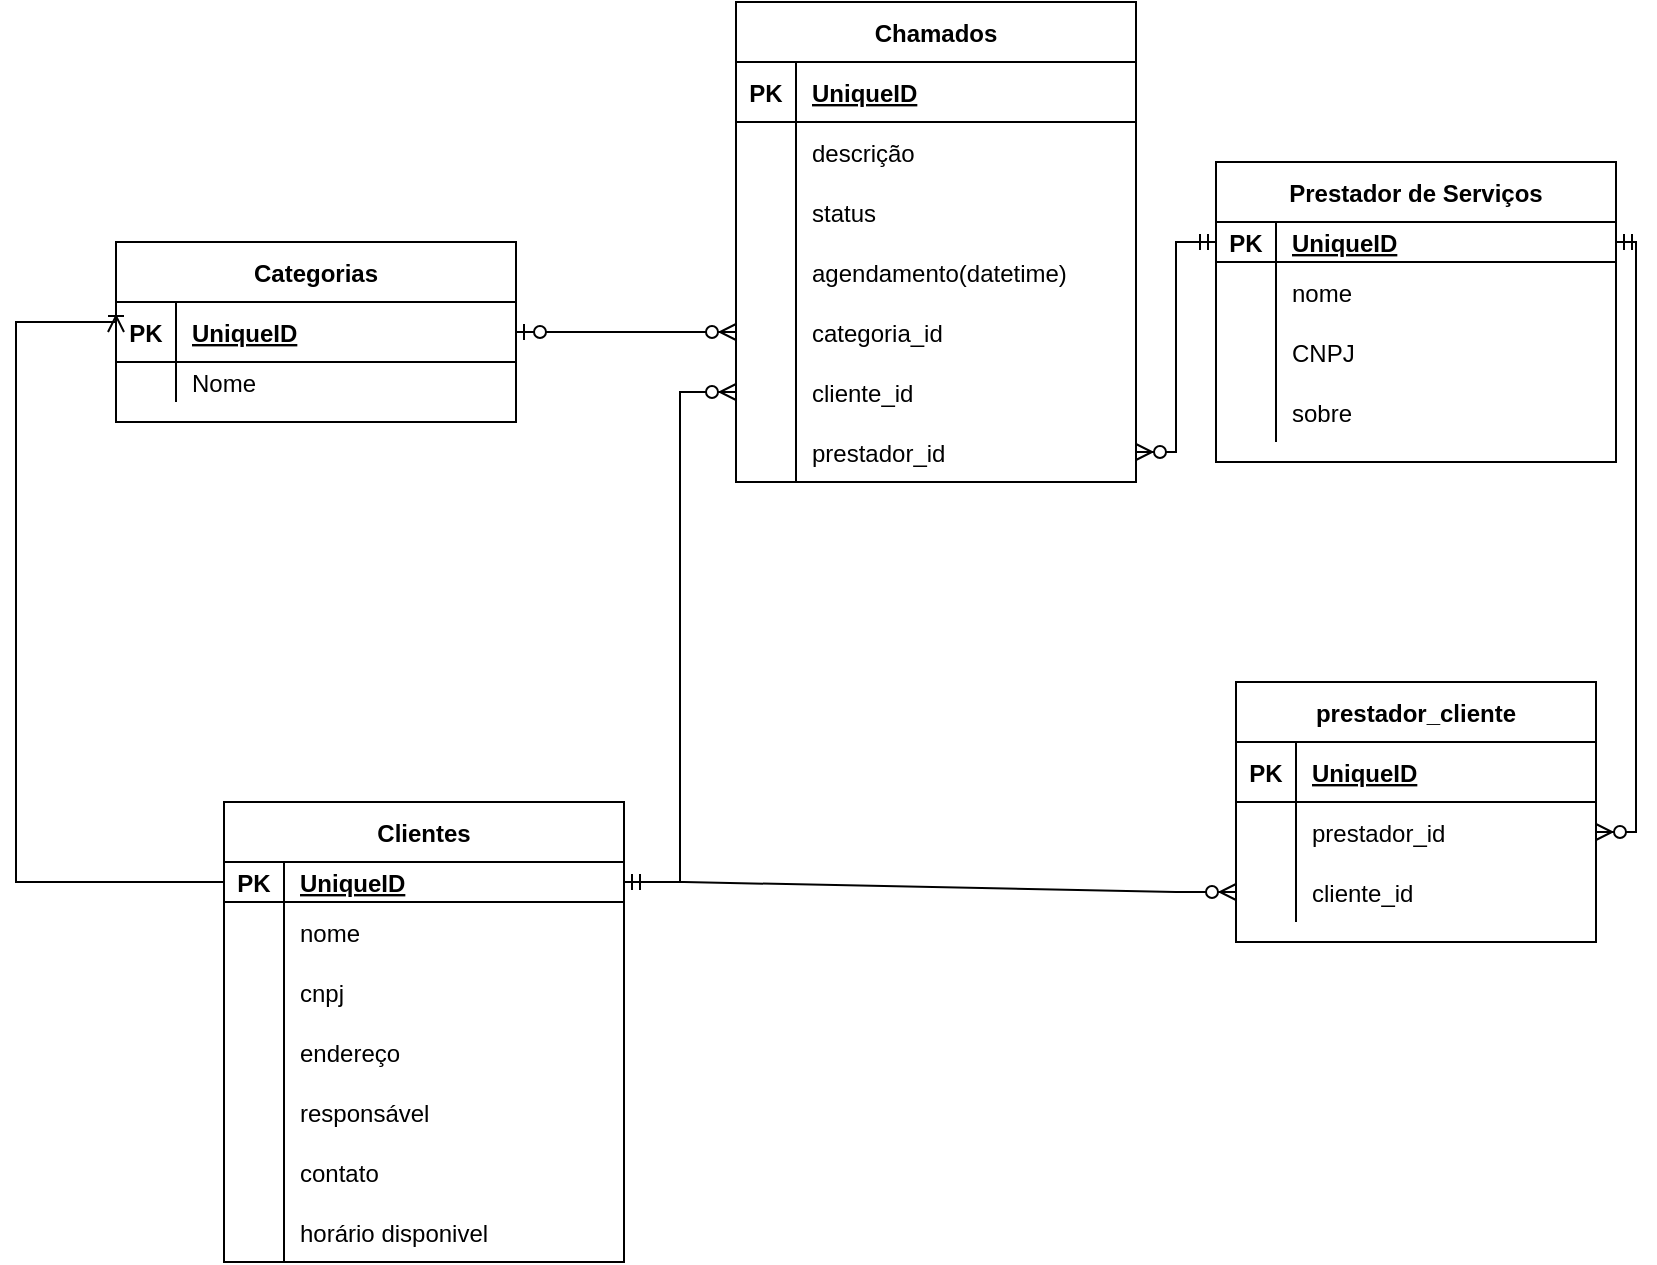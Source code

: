 <mxfile version="16.6.3" type="github">
  <diagram id="zNsBITmMBMSeONoxPtWH" name="Page-1">
    <mxGraphModel dx="1422" dy="793" grid="1" gridSize="10" guides="1" tooltips="1" connect="1" arrows="1" fold="1" page="1" pageScale="1" pageWidth="827" pageHeight="1169" math="0" shadow="0">
      <root>
        <mxCell id="0" />
        <mxCell id="1" parent="0" />
        <mxCell id="BwiLwJTtdlaMemONyXVu-1" value="Chamados" style="shape=table;startSize=30;container=1;collapsible=1;childLayout=tableLayout;fixedRows=1;rowLines=0;fontStyle=1;align=center;resizeLast=1;" parent="1" vertex="1">
          <mxGeometry x="670" y="300" width="200" height="240" as="geometry" />
        </mxCell>
        <mxCell id="BwiLwJTtdlaMemONyXVu-2" value="" style="shape=tableRow;horizontal=0;startSize=0;swimlaneHead=0;swimlaneBody=0;fillColor=none;collapsible=0;dropTarget=0;points=[[0,0.5],[1,0.5]];portConstraint=eastwest;top=0;left=0;right=0;bottom=1;" parent="BwiLwJTtdlaMemONyXVu-1" vertex="1">
          <mxGeometry y="30" width="200" height="30" as="geometry" />
        </mxCell>
        <mxCell id="BwiLwJTtdlaMemONyXVu-3" value="PK" style="shape=partialRectangle;connectable=0;fillColor=none;top=0;left=0;bottom=0;right=0;fontStyle=1;overflow=hidden;" parent="BwiLwJTtdlaMemONyXVu-2" vertex="1">
          <mxGeometry width="30" height="30" as="geometry">
            <mxRectangle width="30" height="30" as="alternateBounds" />
          </mxGeometry>
        </mxCell>
        <mxCell id="BwiLwJTtdlaMemONyXVu-4" value="UniqueID" style="shape=partialRectangle;connectable=0;fillColor=none;top=0;left=0;bottom=0;right=0;align=left;spacingLeft=6;fontStyle=5;overflow=hidden;" parent="BwiLwJTtdlaMemONyXVu-2" vertex="1">
          <mxGeometry x="30" width="170" height="30" as="geometry">
            <mxRectangle width="170" height="30" as="alternateBounds" />
          </mxGeometry>
        </mxCell>
        <mxCell id="BwiLwJTtdlaMemONyXVu-5" value="" style="shape=tableRow;horizontal=0;startSize=0;swimlaneHead=0;swimlaneBody=0;fillColor=none;collapsible=0;dropTarget=0;points=[[0,0.5],[1,0.5]];portConstraint=eastwest;top=0;left=0;right=0;bottom=0;" parent="BwiLwJTtdlaMemONyXVu-1" vertex="1">
          <mxGeometry y="60" width="200" height="30" as="geometry" />
        </mxCell>
        <mxCell id="BwiLwJTtdlaMemONyXVu-6" value="" style="shape=partialRectangle;connectable=0;fillColor=none;top=0;left=0;bottom=0;right=0;editable=1;overflow=hidden;" parent="BwiLwJTtdlaMemONyXVu-5" vertex="1">
          <mxGeometry width="30" height="30" as="geometry">
            <mxRectangle width="30" height="30" as="alternateBounds" />
          </mxGeometry>
        </mxCell>
        <mxCell id="BwiLwJTtdlaMemONyXVu-7" value="descrição" style="shape=partialRectangle;connectable=0;fillColor=none;top=0;left=0;bottom=0;right=0;align=left;spacingLeft=6;overflow=hidden;" parent="BwiLwJTtdlaMemONyXVu-5" vertex="1">
          <mxGeometry x="30" width="170" height="30" as="geometry">
            <mxRectangle width="170" height="30" as="alternateBounds" />
          </mxGeometry>
        </mxCell>
        <mxCell id="BwiLwJTtdlaMemONyXVu-8" value="" style="shape=tableRow;horizontal=0;startSize=0;swimlaneHead=0;swimlaneBody=0;fillColor=none;collapsible=0;dropTarget=0;points=[[0,0.5],[1,0.5]];portConstraint=eastwest;top=0;left=0;right=0;bottom=0;" parent="BwiLwJTtdlaMemONyXVu-1" vertex="1">
          <mxGeometry y="90" width="200" height="30" as="geometry" />
        </mxCell>
        <mxCell id="BwiLwJTtdlaMemONyXVu-9" value="" style="shape=partialRectangle;connectable=0;fillColor=none;top=0;left=0;bottom=0;right=0;editable=1;overflow=hidden;" parent="BwiLwJTtdlaMemONyXVu-8" vertex="1">
          <mxGeometry width="30" height="30" as="geometry">
            <mxRectangle width="30" height="30" as="alternateBounds" />
          </mxGeometry>
        </mxCell>
        <mxCell id="BwiLwJTtdlaMemONyXVu-10" value="status" style="shape=partialRectangle;connectable=0;fillColor=none;top=0;left=0;bottom=0;right=0;align=left;spacingLeft=6;overflow=hidden;" parent="BwiLwJTtdlaMemONyXVu-8" vertex="1">
          <mxGeometry x="30" width="170" height="30" as="geometry">
            <mxRectangle width="170" height="30" as="alternateBounds" />
          </mxGeometry>
        </mxCell>
        <mxCell id="19YWfqXzNZrkdfN5Nm6b-57" value="" style="shape=tableRow;horizontal=0;startSize=0;swimlaneHead=0;swimlaneBody=0;fillColor=none;collapsible=0;dropTarget=0;points=[[0,0.5],[1,0.5]];portConstraint=eastwest;top=0;left=0;right=0;bottom=0;" vertex="1" parent="BwiLwJTtdlaMemONyXVu-1">
          <mxGeometry y="120" width="200" height="30" as="geometry" />
        </mxCell>
        <mxCell id="19YWfqXzNZrkdfN5Nm6b-58" value="" style="shape=partialRectangle;connectable=0;fillColor=none;top=0;left=0;bottom=0;right=0;editable=1;overflow=hidden;" vertex="1" parent="19YWfqXzNZrkdfN5Nm6b-57">
          <mxGeometry width="30" height="30" as="geometry">
            <mxRectangle width="30" height="30" as="alternateBounds" />
          </mxGeometry>
        </mxCell>
        <mxCell id="19YWfqXzNZrkdfN5Nm6b-59" value="agendamento(datetime)" style="shape=partialRectangle;connectable=0;fillColor=none;top=0;left=0;bottom=0;right=0;align=left;spacingLeft=6;overflow=hidden;" vertex="1" parent="19YWfqXzNZrkdfN5Nm6b-57">
          <mxGeometry x="30" width="170" height="30" as="geometry">
            <mxRectangle width="170" height="30" as="alternateBounds" />
          </mxGeometry>
        </mxCell>
        <mxCell id="19YWfqXzNZrkdfN5Nm6b-5" value="" style="shape=tableRow;horizontal=0;startSize=0;swimlaneHead=0;swimlaneBody=0;fillColor=none;collapsible=0;dropTarget=0;points=[[0,0.5],[1,0.5]];portConstraint=eastwest;top=0;left=0;right=0;bottom=0;" vertex="1" parent="BwiLwJTtdlaMemONyXVu-1">
          <mxGeometry y="150" width="200" height="30" as="geometry" />
        </mxCell>
        <mxCell id="19YWfqXzNZrkdfN5Nm6b-6" value="" style="shape=partialRectangle;connectable=0;fillColor=none;top=0;left=0;bottom=0;right=0;editable=1;overflow=hidden;" vertex="1" parent="19YWfqXzNZrkdfN5Nm6b-5">
          <mxGeometry width="30" height="30" as="geometry">
            <mxRectangle width="30" height="30" as="alternateBounds" />
          </mxGeometry>
        </mxCell>
        <mxCell id="19YWfqXzNZrkdfN5Nm6b-7" value="categoria_id" style="shape=partialRectangle;connectable=0;fillColor=none;top=0;left=0;bottom=0;right=0;align=left;spacingLeft=6;overflow=hidden;" vertex="1" parent="19YWfqXzNZrkdfN5Nm6b-5">
          <mxGeometry x="30" width="170" height="30" as="geometry">
            <mxRectangle width="170" height="30" as="alternateBounds" />
          </mxGeometry>
        </mxCell>
        <mxCell id="BwiLwJTtdlaMemONyXVu-11" value="" style="shape=tableRow;horizontal=0;startSize=0;swimlaneHead=0;swimlaneBody=0;fillColor=none;collapsible=0;dropTarget=0;points=[[0,0.5],[1,0.5]];portConstraint=eastwest;top=0;left=0;right=0;bottom=0;" parent="BwiLwJTtdlaMemONyXVu-1" vertex="1">
          <mxGeometry y="180" width="200" height="30" as="geometry" />
        </mxCell>
        <mxCell id="BwiLwJTtdlaMemONyXVu-12" value="" style="shape=partialRectangle;connectable=0;fillColor=none;top=0;left=0;bottom=0;right=0;editable=1;overflow=hidden;" parent="BwiLwJTtdlaMemONyXVu-11" vertex="1">
          <mxGeometry width="30" height="30" as="geometry">
            <mxRectangle width="30" height="30" as="alternateBounds" />
          </mxGeometry>
        </mxCell>
        <mxCell id="BwiLwJTtdlaMemONyXVu-13" value="cliente_id" style="shape=partialRectangle;connectable=0;fillColor=none;top=0;left=0;bottom=0;right=0;align=left;spacingLeft=6;overflow=hidden;" parent="BwiLwJTtdlaMemONyXVu-11" vertex="1">
          <mxGeometry x="30" width="170" height="30" as="geometry">
            <mxRectangle width="170" height="30" as="alternateBounds" />
          </mxGeometry>
        </mxCell>
        <mxCell id="19YWfqXzNZrkdfN5Nm6b-2" value="" style="shape=tableRow;horizontal=0;startSize=0;swimlaneHead=0;swimlaneBody=0;fillColor=none;collapsible=0;dropTarget=0;points=[[0,0.5],[1,0.5]];portConstraint=eastwest;top=0;left=0;right=0;bottom=0;" vertex="1" parent="BwiLwJTtdlaMemONyXVu-1">
          <mxGeometry y="210" width="200" height="30" as="geometry" />
        </mxCell>
        <mxCell id="19YWfqXzNZrkdfN5Nm6b-3" value="" style="shape=partialRectangle;connectable=0;fillColor=none;top=0;left=0;bottom=0;right=0;editable=1;overflow=hidden;" vertex="1" parent="19YWfqXzNZrkdfN5Nm6b-2">
          <mxGeometry width="30" height="30" as="geometry">
            <mxRectangle width="30" height="30" as="alternateBounds" />
          </mxGeometry>
        </mxCell>
        <mxCell id="19YWfqXzNZrkdfN5Nm6b-4" value="prestador_id" style="shape=partialRectangle;connectable=0;fillColor=none;top=0;left=0;bottom=0;right=0;align=left;spacingLeft=6;overflow=hidden;" vertex="1" parent="19YWfqXzNZrkdfN5Nm6b-2">
          <mxGeometry x="30" width="170" height="30" as="geometry">
            <mxRectangle width="170" height="30" as="alternateBounds" />
          </mxGeometry>
        </mxCell>
        <mxCell id="BwiLwJTtdlaMemONyXVu-14" value="Clientes" style="shape=table;startSize=30;container=1;collapsible=1;childLayout=tableLayout;fixedRows=1;rowLines=0;fontStyle=1;align=center;resizeLast=1;" parent="1" vertex="1">
          <mxGeometry x="414" y="700" width="200" height="230" as="geometry" />
        </mxCell>
        <mxCell id="BwiLwJTtdlaMemONyXVu-15" value="" style="shape=tableRow;horizontal=0;startSize=0;swimlaneHead=0;swimlaneBody=0;fillColor=none;collapsible=0;dropTarget=0;points=[[0,0.5],[1,0.5]];portConstraint=eastwest;top=0;left=0;right=0;bottom=1;" parent="BwiLwJTtdlaMemONyXVu-14" vertex="1">
          <mxGeometry y="30" width="200" height="20" as="geometry" />
        </mxCell>
        <mxCell id="BwiLwJTtdlaMemONyXVu-16" value="PK" style="shape=partialRectangle;connectable=0;fillColor=none;top=0;left=0;bottom=0;right=0;fontStyle=1;overflow=hidden;" parent="BwiLwJTtdlaMemONyXVu-15" vertex="1">
          <mxGeometry width="30" height="20" as="geometry">
            <mxRectangle width="30" height="20" as="alternateBounds" />
          </mxGeometry>
        </mxCell>
        <mxCell id="BwiLwJTtdlaMemONyXVu-17" value="UniqueID" style="shape=partialRectangle;connectable=0;fillColor=none;top=0;left=0;bottom=0;right=0;align=left;spacingLeft=6;fontStyle=5;overflow=hidden;" parent="BwiLwJTtdlaMemONyXVu-15" vertex="1">
          <mxGeometry x="30" width="170" height="20" as="geometry">
            <mxRectangle width="170" height="20" as="alternateBounds" />
          </mxGeometry>
        </mxCell>
        <mxCell id="BwiLwJTtdlaMemONyXVu-18" value="" style="shape=tableRow;horizontal=0;startSize=0;swimlaneHead=0;swimlaneBody=0;fillColor=none;collapsible=0;dropTarget=0;points=[[0,0.5],[1,0.5]];portConstraint=eastwest;top=0;left=0;right=0;bottom=0;" parent="BwiLwJTtdlaMemONyXVu-14" vertex="1">
          <mxGeometry y="50" width="200" height="30" as="geometry" />
        </mxCell>
        <mxCell id="BwiLwJTtdlaMemONyXVu-19" value="" style="shape=partialRectangle;connectable=0;fillColor=none;top=0;left=0;bottom=0;right=0;editable=1;overflow=hidden;" parent="BwiLwJTtdlaMemONyXVu-18" vertex="1">
          <mxGeometry width="30" height="30" as="geometry">
            <mxRectangle width="30" height="30" as="alternateBounds" />
          </mxGeometry>
        </mxCell>
        <mxCell id="BwiLwJTtdlaMemONyXVu-20" value="nome" style="shape=partialRectangle;connectable=0;fillColor=none;top=0;left=0;bottom=0;right=0;align=left;spacingLeft=6;overflow=hidden;" parent="BwiLwJTtdlaMemONyXVu-18" vertex="1">
          <mxGeometry x="30" width="170" height="30" as="geometry">
            <mxRectangle width="170" height="30" as="alternateBounds" />
          </mxGeometry>
        </mxCell>
        <mxCell id="BwiLwJTtdlaMemONyXVu-21" value="" style="shape=tableRow;horizontal=0;startSize=0;swimlaneHead=0;swimlaneBody=0;fillColor=none;collapsible=0;dropTarget=0;points=[[0,0.5],[1,0.5]];portConstraint=eastwest;top=0;left=0;right=0;bottom=0;" parent="BwiLwJTtdlaMemONyXVu-14" vertex="1">
          <mxGeometry y="80" width="200" height="30" as="geometry" />
        </mxCell>
        <mxCell id="BwiLwJTtdlaMemONyXVu-22" value="" style="shape=partialRectangle;connectable=0;fillColor=none;top=0;left=0;bottom=0;right=0;editable=1;overflow=hidden;" parent="BwiLwJTtdlaMemONyXVu-21" vertex="1">
          <mxGeometry width="30" height="30" as="geometry">
            <mxRectangle width="30" height="30" as="alternateBounds" />
          </mxGeometry>
        </mxCell>
        <mxCell id="BwiLwJTtdlaMemONyXVu-23" value="cnpj" style="shape=partialRectangle;connectable=0;fillColor=none;top=0;left=0;bottom=0;right=0;align=left;spacingLeft=6;overflow=hidden;" parent="BwiLwJTtdlaMemONyXVu-21" vertex="1">
          <mxGeometry x="30" width="170" height="30" as="geometry">
            <mxRectangle width="170" height="30" as="alternateBounds" />
          </mxGeometry>
        </mxCell>
        <mxCell id="BwiLwJTtdlaMemONyXVu-24" value="" style="shape=tableRow;horizontal=0;startSize=0;swimlaneHead=0;swimlaneBody=0;fillColor=none;collapsible=0;dropTarget=0;points=[[0,0.5],[1,0.5]];portConstraint=eastwest;top=0;left=0;right=0;bottom=0;" parent="BwiLwJTtdlaMemONyXVu-14" vertex="1">
          <mxGeometry y="110" width="200" height="30" as="geometry" />
        </mxCell>
        <mxCell id="BwiLwJTtdlaMemONyXVu-25" value="" style="shape=partialRectangle;connectable=0;fillColor=none;top=0;left=0;bottom=0;right=0;editable=1;overflow=hidden;" parent="BwiLwJTtdlaMemONyXVu-24" vertex="1">
          <mxGeometry width="30" height="30" as="geometry">
            <mxRectangle width="30" height="30" as="alternateBounds" />
          </mxGeometry>
        </mxCell>
        <mxCell id="BwiLwJTtdlaMemONyXVu-26" value="endereço" style="shape=partialRectangle;connectable=0;fillColor=none;top=0;left=0;bottom=0;right=0;align=left;spacingLeft=6;overflow=hidden;" parent="BwiLwJTtdlaMemONyXVu-24" vertex="1">
          <mxGeometry x="30" width="170" height="30" as="geometry">
            <mxRectangle width="170" height="30" as="alternateBounds" />
          </mxGeometry>
        </mxCell>
        <mxCell id="19YWfqXzNZrkdfN5Nm6b-63" value="" style="shape=tableRow;horizontal=0;startSize=0;swimlaneHead=0;swimlaneBody=0;fillColor=none;collapsible=0;dropTarget=0;points=[[0,0.5],[1,0.5]];portConstraint=eastwest;top=0;left=0;right=0;bottom=0;" vertex="1" parent="BwiLwJTtdlaMemONyXVu-14">
          <mxGeometry y="140" width="200" height="30" as="geometry" />
        </mxCell>
        <mxCell id="19YWfqXzNZrkdfN5Nm6b-64" value="" style="shape=partialRectangle;connectable=0;fillColor=none;top=0;left=0;bottom=0;right=0;editable=1;overflow=hidden;" vertex="1" parent="19YWfqXzNZrkdfN5Nm6b-63">
          <mxGeometry width="30" height="30" as="geometry">
            <mxRectangle width="30" height="30" as="alternateBounds" />
          </mxGeometry>
        </mxCell>
        <mxCell id="19YWfqXzNZrkdfN5Nm6b-65" value="responsável" style="shape=partialRectangle;connectable=0;fillColor=none;top=0;left=0;bottom=0;right=0;align=left;spacingLeft=6;overflow=hidden;" vertex="1" parent="19YWfqXzNZrkdfN5Nm6b-63">
          <mxGeometry x="30" width="170" height="30" as="geometry">
            <mxRectangle width="170" height="30" as="alternateBounds" />
          </mxGeometry>
        </mxCell>
        <mxCell id="19YWfqXzNZrkdfN5Nm6b-66" value="" style="shape=tableRow;horizontal=0;startSize=0;swimlaneHead=0;swimlaneBody=0;fillColor=none;collapsible=0;dropTarget=0;points=[[0,0.5],[1,0.5]];portConstraint=eastwest;top=0;left=0;right=0;bottom=0;" vertex="1" parent="BwiLwJTtdlaMemONyXVu-14">
          <mxGeometry y="170" width="200" height="30" as="geometry" />
        </mxCell>
        <mxCell id="19YWfqXzNZrkdfN5Nm6b-67" value="" style="shape=partialRectangle;connectable=0;fillColor=none;top=0;left=0;bottom=0;right=0;editable=1;overflow=hidden;" vertex="1" parent="19YWfqXzNZrkdfN5Nm6b-66">
          <mxGeometry width="30" height="30" as="geometry">
            <mxRectangle width="30" height="30" as="alternateBounds" />
          </mxGeometry>
        </mxCell>
        <mxCell id="19YWfqXzNZrkdfN5Nm6b-68" value="contato" style="shape=partialRectangle;connectable=0;fillColor=none;top=0;left=0;bottom=0;right=0;align=left;spacingLeft=6;overflow=hidden;" vertex="1" parent="19YWfqXzNZrkdfN5Nm6b-66">
          <mxGeometry x="30" width="170" height="30" as="geometry">
            <mxRectangle width="170" height="30" as="alternateBounds" />
          </mxGeometry>
        </mxCell>
        <mxCell id="19YWfqXzNZrkdfN5Nm6b-69" value="" style="shape=tableRow;horizontal=0;startSize=0;swimlaneHead=0;swimlaneBody=0;fillColor=none;collapsible=0;dropTarget=0;points=[[0,0.5],[1,0.5]];portConstraint=eastwest;top=0;left=0;right=0;bottom=0;" vertex="1" parent="BwiLwJTtdlaMemONyXVu-14">
          <mxGeometry y="200" width="200" height="30" as="geometry" />
        </mxCell>
        <mxCell id="19YWfqXzNZrkdfN5Nm6b-70" value="" style="shape=partialRectangle;connectable=0;fillColor=none;top=0;left=0;bottom=0;right=0;editable=1;overflow=hidden;" vertex="1" parent="19YWfqXzNZrkdfN5Nm6b-69">
          <mxGeometry width="30" height="30" as="geometry">
            <mxRectangle width="30" height="30" as="alternateBounds" />
          </mxGeometry>
        </mxCell>
        <mxCell id="19YWfqXzNZrkdfN5Nm6b-71" value="horário disponivel" style="shape=partialRectangle;connectable=0;fillColor=none;top=0;left=0;bottom=0;right=0;align=left;spacingLeft=6;overflow=hidden;" vertex="1" parent="19YWfqXzNZrkdfN5Nm6b-69">
          <mxGeometry x="30" width="170" height="30" as="geometry">
            <mxRectangle width="170" height="30" as="alternateBounds" />
          </mxGeometry>
        </mxCell>
        <mxCell id="BwiLwJTtdlaMemONyXVu-54" value="Categorias" style="shape=table;startSize=30;container=1;collapsible=1;childLayout=tableLayout;fixedRows=1;rowLines=0;fontStyle=1;align=center;resizeLast=1;" parent="1" vertex="1">
          <mxGeometry x="360" y="420" width="200" height="90" as="geometry" />
        </mxCell>
        <mxCell id="BwiLwJTtdlaMemONyXVu-55" value="" style="shape=tableRow;horizontal=0;startSize=0;swimlaneHead=0;swimlaneBody=0;fillColor=none;collapsible=0;dropTarget=0;points=[[0,0.5],[1,0.5]];portConstraint=eastwest;top=0;left=0;right=0;bottom=1;" parent="BwiLwJTtdlaMemONyXVu-54" vertex="1">
          <mxGeometry y="30" width="200" height="30" as="geometry" />
        </mxCell>
        <mxCell id="BwiLwJTtdlaMemONyXVu-56" value="PK" style="shape=partialRectangle;connectable=0;fillColor=none;top=0;left=0;bottom=0;right=0;fontStyle=1;overflow=hidden;" parent="BwiLwJTtdlaMemONyXVu-55" vertex="1">
          <mxGeometry width="30" height="30" as="geometry">
            <mxRectangle width="30" height="30" as="alternateBounds" />
          </mxGeometry>
        </mxCell>
        <mxCell id="BwiLwJTtdlaMemONyXVu-57" value="UniqueID" style="shape=partialRectangle;connectable=0;fillColor=none;top=0;left=0;bottom=0;right=0;align=left;spacingLeft=6;fontStyle=5;overflow=hidden;" parent="BwiLwJTtdlaMemONyXVu-55" vertex="1">
          <mxGeometry x="30" width="170" height="30" as="geometry">
            <mxRectangle width="170" height="30" as="alternateBounds" />
          </mxGeometry>
        </mxCell>
        <mxCell id="BwiLwJTtdlaMemONyXVu-58" value="" style="shape=tableRow;horizontal=0;startSize=0;swimlaneHead=0;swimlaneBody=0;fillColor=none;collapsible=0;dropTarget=0;points=[[0,0.5],[1,0.5]];portConstraint=eastwest;top=0;left=0;right=0;bottom=0;" parent="BwiLwJTtdlaMemONyXVu-54" vertex="1">
          <mxGeometry y="60" width="200" height="20" as="geometry" />
        </mxCell>
        <mxCell id="BwiLwJTtdlaMemONyXVu-59" value="" style="shape=partialRectangle;connectable=0;fillColor=none;top=0;left=0;bottom=0;right=0;editable=1;overflow=hidden;" parent="BwiLwJTtdlaMemONyXVu-58" vertex="1">
          <mxGeometry width="30" height="20" as="geometry">
            <mxRectangle width="30" height="20" as="alternateBounds" />
          </mxGeometry>
        </mxCell>
        <mxCell id="BwiLwJTtdlaMemONyXVu-60" value="Nome" style="shape=partialRectangle;connectable=0;fillColor=none;top=0;left=0;bottom=0;right=0;align=left;spacingLeft=6;overflow=hidden;" parent="BwiLwJTtdlaMemONyXVu-58" vertex="1">
          <mxGeometry x="30" width="170" height="20" as="geometry">
            <mxRectangle width="170" height="20" as="alternateBounds" />
          </mxGeometry>
        </mxCell>
        <mxCell id="BwiLwJTtdlaMemONyXVu-67" value="Prestador de Serviços" style="shape=table;startSize=30;container=1;collapsible=1;childLayout=tableLayout;fixedRows=1;rowLines=0;fontStyle=1;align=center;resizeLast=1;" parent="1" vertex="1">
          <mxGeometry x="910" y="380" width="200" height="150" as="geometry" />
        </mxCell>
        <mxCell id="BwiLwJTtdlaMemONyXVu-68" value="" style="shape=tableRow;horizontal=0;startSize=0;swimlaneHead=0;swimlaneBody=0;fillColor=none;collapsible=0;dropTarget=0;points=[[0,0.5],[1,0.5]];portConstraint=eastwest;top=0;left=0;right=0;bottom=1;" parent="BwiLwJTtdlaMemONyXVu-67" vertex="1">
          <mxGeometry y="30" width="200" height="20" as="geometry" />
        </mxCell>
        <mxCell id="BwiLwJTtdlaMemONyXVu-69" value="PK" style="shape=partialRectangle;connectable=0;fillColor=none;top=0;left=0;bottom=0;right=0;fontStyle=1;overflow=hidden;" parent="BwiLwJTtdlaMemONyXVu-68" vertex="1">
          <mxGeometry width="30" height="20" as="geometry">
            <mxRectangle width="30" height="20" as="alternateBounds" />
          </mxGeometry>
        </mxCell>
        <mxCell id="BwiLwJTtdlaMemONyXVu-70" value="UniqueID" style="shape=partialRectangle;connectable=0;fillColor=none;top=0;left=0;bottom=0;right=0;align=left;spacingLeft=6;fontStyle=5;overflow=hidden;" parent="BwiLwJTtdlaMemONyXVu-68" vertex="1">
          <mxGeometry x="30" width="170" height="20" as="geometry">
            <mxRectangle width="170" height="20" as="alternateBounds" />
          </mxGeometry>
        </mxCell>
        <mxCell id="BwiLwJTtdlaMemONyXVu-71" value="" style="shape=tableRow;horizontal=0;startSize=0;swimlaneHead=0;swimlaneBody=0;fillColor=none;collapsible=0;dropTarget=0;points=[[0,0.5],[1,0.5]];portConstraint=eastwest;top=0;left=0;right=0;bottom=0;" parent="BwiLwJTtdlaMemONyXVu-67" vertex="1">
          <mxGeometry y="50" width="200" height="30" as="geometry" />
        </mxCell>
        <mxCell id="BwiLwJTtdlaMemONyXVu-72" value="" style="shape=partialRectangle;connectable=0;fillColor=none;top=0;left=0;bottom=0;right=0;editable=1;overflow=hidden;" parent="BwiLwJTtdlaMemONyXVu-71" vertex="1">
          <mxGeometry width="30" height="30" as="geometry">
            <mxRectangle width="30" height="30" as="alternateBounds" />
          </mxGeometry>
        </mxCell>
        <mxCell id="BwiLwJTtdlaMemONyXVu-73" value="nome" style="shape=partialRectangle;connectable=0;fillColor=none;top=0;left=0;bottom=0;right=0;align=left;spacingLeft=6;overflow=hidden;" parent="BwiLwJTtdlaMemONyXVu-71" vertex="1">
          <mxGeometry x="30" width="170" height="30" as="geometry">
            <mxRectangle width="170" height="30" as="alternateBounds" />
          </mxGeometry>
        </mxCell>
        <mxCell id="BwiLwJTtdlaMemONyXVu-74" value="" style="shape=tableRow;horizontal=0;startSize=0;swimlaneHead=0;swimlaneBody=0;fillColor=none;collapsible=0;dropTarget=0;points=[[0,0.5],[1,0.5]];portConstraint=eastwest;top=0;left=0;right=0;bottom=0;" parent="BwiLwJTtdlaMemONyXVu-67" vertex="1">
          <mxGeometry y="80" width="200" height="30" as="geometry" />
        </mxCell>
        <mxCell id="BwiLwJTtdlaMemONyXVu-75" value="" style="shape=partialRectangle;connectable=0;fillColor=none;top=0;left=0;bottom=0;right=0;editable=1;overflow=hidden;" parent="BwiLwJTtdlaMemONyXVu-74" vertex="1">
          <mxGeometry width="30" height="30" as="geometry">
            <mxRectangle width="30" height="30" as="alternateBounds" />
          </mxGeometry>
        </mxCell>
        <mxCell id="BwiLwJTtdlaMemONyXVu-76" value="CNPJ" style="shape=partialRectangle;connectable=0;fillColor=none;top=0;left=0;bottom=0;right=0;align=left;spacingLeft=6;overflow=hidden;" parent="BwiLwJTtdlaMemONyXVu-74" vertex="1">
          <mxGeometry x="30" width="170" height="30" as="geometry">
            <mxRectangle width="170" height="30" as="alternateBounds" />
          </mxGeometry>
        </mxCell>
        <mxCell id="BwiLwJTtdlaMemONyXVu-77" value="" style="shape=tableRow;horizontal=0;startSize=0;swimlaneHead=0;swimlaneBody=0;fillColor=none;collapsible=0;dropTarget=0;points=[[0,0.5],[1,0.5]];portConstraint=eastwest;top=0;left=0;right=0;bottom=0;" parent="BwiLwJTtdlaMemONyXVu-67" vertex="1">
          <mxGeometry y="110" width="200" height="30" as="geometry" />
        </mxCell>
        <mxCell id="BwiLwJTtdlaMemONyXVu-78" value="" style="shape=partialRectangle;connectable=0;fillColor=none;top=0;left=0;bottom=0;right=0;editable=1;overflow=hidden;" parent="BwiLwJTtdlaMemONyXVu-77" vertex="1">
          <mxGeometry width="30" height="30" as="geometry">
            <mxRectangle width="30" height="30" as="alternateBounds" />
          </mxGeometry>
        </mxCell>
        <mxCell id="BwiLwJTtdlaMemONyXVu-79" value="sobre" style="shape=partialRectangle;connectable=0;fillColor=none;top=0;left=0;bottom=0;right=0;align=left;spacingLeft=6;overflow=hidden;" parent="BwiLwJTtdlaMemONyXVu-77" vertex="1">
          <mxGeometry x="30" width="170" height="30" as="geometry">
            <mxRectangle width="170" height="30" as="alternateBounds" />
          </mxGeometry>
        </mxCell>
        <mxCell id="BwiLwJTtdlaMemONyXVu-132" value="" style="edgeStyle=orthogonalEdgeStyle;fontSize=12;html=1;endArrow=ERzeroToMany;endFill=1;rounded=0;exitX=1;exitY=0.5;exitDx=0;exitDy=0;entryX=0;entryY=0.5;entryDx=0;entryDy=0;" parent="1" source="BwiLwJTtdlaMemONyXVu-15" target="BwiLwJTtdlaMemONyXVu-11" edge="1">
          <mxGeometry width="100" height="100" relative="1" as="geometry">
            <mxPoint x="620" y="430" as="sourcePoint" />
            <mxPoint x="680" y="520" as="targetPoint" />
          </mxGeometry>
        </mxCell>
        <mxCell id="19YWfqXzNZrkdfN5Nm6b-1" value="" style="edgeStyle=orthogonalEdgeStyle;fontSize=12;html=1;endArrow=ERoneToMany;rounded=0;exitX=0;exitY=0.5;exitDx=0;exitDy=0;entryX=0;entryY=0.5;entryDx=0;entryDy=0;elbow=vertical;" edge="1" parent="1" source="BwiLwJTtdlaMemONyXVu-15" target="BwiLwJTtdlaMemONyXVu-55">
          <mxGeometry width="100" height="100" relative="1" as="geometry">
            <mxPoint x="220" y="790" as="sourcePoint" />
            <mxPoint x="270" y="230" as="targetPoint" />
            <Array as="points">
              <mxPoint x="310" y="740" />
              <mxPoint x="310" y="460" />
              <mxPoint x="360" y="460" />
            </Array>
          </mxGeometry>
        </mxCell>
        <mxCell id="19YWfqXzNZrkdfN5Nm6b-40" value="" style="edgeStyle=entityRelationEdgeStyle;fontSize=12;html=1;endArrow=ERzeroToMany;startArrow=ERzeroToOne;rounded=0;exitX=1;exitY=0.5;exitDx=0;exitDy=0;entryX=0;entryY=0.5;entryDx=0;entryDy=0;" edge="1" parent="1" source="BwiLwJTtdlaMemONyXVu-55" target="19YWfqXzNZrkdfN5Nm6b-5">
          <mxGeometry width="100" height="100" relative="1" as="geometry">
            <mxPoint x="1100" y="430" as="sourcePoint" />
            <mxPoint x="970" y="440" as="targetPoint" />
          </mxGeometry>
        </mxCell>
        <mxCell id="19YWfqXzNZrkdfN5Nm6b-41" value="" style="edgeStyle=elbowEdgeStyle;fontSize=12;html=1;endArrow=ERzeroToMany;startArrow=ERmandOne;rounded=0;entryX=1;entryY=0.5;entryDx=0;entryDy=0;exitX=0;exitY=0.5;exitDx=0;exitDy=0;" edge="1" parent="1" source="BwiLwJTtdlaMemONyXVu-68" target="19YWfqXzNZrkdfN5Nm6b-2">
          <mxGeometry width="100" height="100" relative="1" as="geometry">
            <mxPoint x="930" y="108" as="sourcePoint" />
            <mxPoint x="820" y="180" as="targetPoint" />
          </mxGeometry>
        </mxCell>
        <mxCell id="19YWfqXzNZrkdfN5Nm6b-42" value="prestador_cliente" style="shape=table;startSize=30;container=1;collapsible=1;childLayout=tableLayout;fixedRows=1;rowLines=0;fontStyle=1;align=center;resizeLast=1;" vertex="1" parent="1">
          <mxGeometry x="920" y="640" width="180" height="130" as="geometry" />
        </mxCell>
        <mxCell id="19YWfqXzNZrkdfN5Nm6b-43" value="" style="shape=tableRow;horizontal=0;startSize=0;swimlaneHead=0;swimlaneBody=0;fillColor=none;collapsible=0;dropTarget=0;points=[[0,0.5],[1,0.5]];portConstraint=eastwest;top=0;left=0;right=0;bottom=1;" vertex="1" parent="19YWfqXzNZrkdfN5Nm6b-42">
          <mxGeometry y="30" width="180" height="30" as="geometry" />
        </mxCell>
        <mxCell id="19YWfqXzNZrkdfN5Nm6b-44" value="PK" style="shape=partialRectangle;connectable=0;fillColor=none;top=0;left=0;bottom=0;right=0;fontStyle=1;overflow=hidden;" vertex="1" parent="19YWfqXzNZrkdfN5Nm6b-43">
          <mxGeometry width="30" height="30" as="geometry">
            <mxRectangle width="30" height="30" as="alternateBounds" />
          </mxGeometry>
        </mxCell>
        <mxCell id="19YWfqXzNZrkdfN5Nm6b-45" value="UniqueID" style="shape=partialRectangle;connectable=0;fillColor=none;top=0;left=0;bottom=0;right=0;align=left;spacingLeft=6;fontStyle=5;overflow=hidden;" vertex="1" parent="19YWfqXzNZrkdfN5Nm6b-43">
          <mxGeometry x="30" width="150" height="30" as="geometry">
            <mxRectangle width="150" height="30" as="alternateBounds" />
          </mxGeometry>
        </mxCell>
        <mxCell id="19YWfqXzNZrkdfN5Nm6b-46" value="" style="shape=tableRow;horizontal=0;startSize=0;swimlaneHead=0;swimlaneBody=0;fillColor=none;collapsible=0;dropTarget=0;points=[[0,0.5],[1,0.5]];portConstraint=eastwest;top=0;left=0;right=0;bottom=0;" vertex="1" parent="19YWfqXzNZrkdfN5Nm6b-42">
          <mxGeometry y="60" width="180" height="30" as="geometry" />
        </mxCell>
        <mxCell id="19YWfqXzNZrkdfN5Nm6b-47" value="" style="shape=partialRectangle;connectable=0;fillColor=none;top=0;left=0;bottom=0;right=0;editable=1;overflow=hidden;" vertex="1" parent="19YWfqXzNZrkdfN5Nm6b-46">
          <mxGeometry width="30" height="30" as="geometry">
            <mxRectangle width="30" height="30" as="alternateBounds" />
          </mxGeometry>
        </mxCell>
        <mxCell id="19YWfqXzNZrkdfN5Nm6b-48" value="prestador_id" style="shape=partialRectangle;connectable=0;fillColor=none;top=0;left=0;bottom=0;right=0;align=left;spacingLeft=6;overflow=hidden;" vertex="1" parent="19YWfqXzNZrkdfN5Nm6b-46">
          <mxGeometry x="30" width="150" height="30" as="geometry">
            <mxRectangle width="150" height="30" as="alternateBounds" />
          </mxGeometry>
        </mxCell>
        <mxCell id="19YWfqXzNZrkdfN5Nm6b-49" value="" style="shape=tableRow;horizontal=0;startSize=0;swimlaneHead=0;swimlaneBody=0;fillColor=none;collapsible=0;dropTarget=0;points=[[0,0.5],[1,0.5]];portConstraint=eastwest;top=0;left=0;right=0;bottom=0;" vertex="1" parent="19YWfqXzNZrkdfN5Nm6b-42">
          <mxGeometry y="90" width="180" height="30" as="geometry" />
        </mxCell>
        <mxCell id="19YWfqXzNZrkdfN5Nm6b-50" value="" style="shape=partialRectangle;connectable=0;fillColor=none;top=0;left=0;bottom=0;right=0;editable=1;overflow=hidden;" vertex="1" parent="19YWfqXzNZrkdfN5Nm6b-49">
          <mxGeometry width="30" height="30" as="geometry">
            <mxRectangle width="30" height="30" as="alternateBounds" />
          </mxGeometry>
        </mxCell>
        <mxCell id="19YWfqXzNZrkdfN5Nm6b-51" value="cliente_id" style="shape=partialRectangle;connectable=0;fillColor=none;top=0;left=0;bottom=0;right=0;align=left;spacingLeft=6;overflow=hidden;" vertex="1" parent="19YWfqXzNZrkdfN5Nm6b-49">
          <mxGeometry x="30" width="150" height="30" as="geometry">
            <mxRectangle width="150" height="30" as="alternateBounds" />
          </mxGeometry>
        </mxCell>
        <mxCell id="19YWfqXzNZrkdfN5Nm6b-55" value="" style="edgeStyle=entityRelationEdgeStyle;fontSize=12;html=1;endArrow=ERzeroToMany;startArrow=ERmandOne;rounded=0;elbow=vertical;entryX=0;entryY=0.5;entryDx=0;entryDy=0;" edge="1" parent="1" target="19YWfqXzNZrkdfN5Nm6b-49">
          <mxGeometry width="100" height="100" relative="1" as="geometry">
            <mxPoint x="614" y="740" as="sourcePoint" />
            <mxPoint x="714" y="640" as="targetPoint" />
          </mxGeometry>
        </mxCell>
        <mxCell id="19YWfqXzNZrkdfN5Nm6b-56" value="" style="edgeStyle=orthogonalEdgeStyle;fontSize=12;html=1;endArrow=ERzeroToMany;startArrow=ERmandOne;rounded=0;elbow=vertical;exitX=1;exitY=0.5;exitDx=0;exitDy=0;entryX=1;entryY=0.5;entryDx=0;entryDy=0;" edge="1" parent="1" source="BwiLwJTtdlaMemONyXVu-68" target="19YWfqXzNZrkdfN5Nm6b-46">
          <mxGeometry width="100" height="100" relative="1" as="geometry">
            <mxPoint x="1100" y="300" as="sourcePoint" />
            <mxPoint x="1200" y="200" as="targetPoint" />
          </mxGeometry>
        </mxCell>
      </root>
    </mxGraphModel>
  </diagram>
</mxfile>
